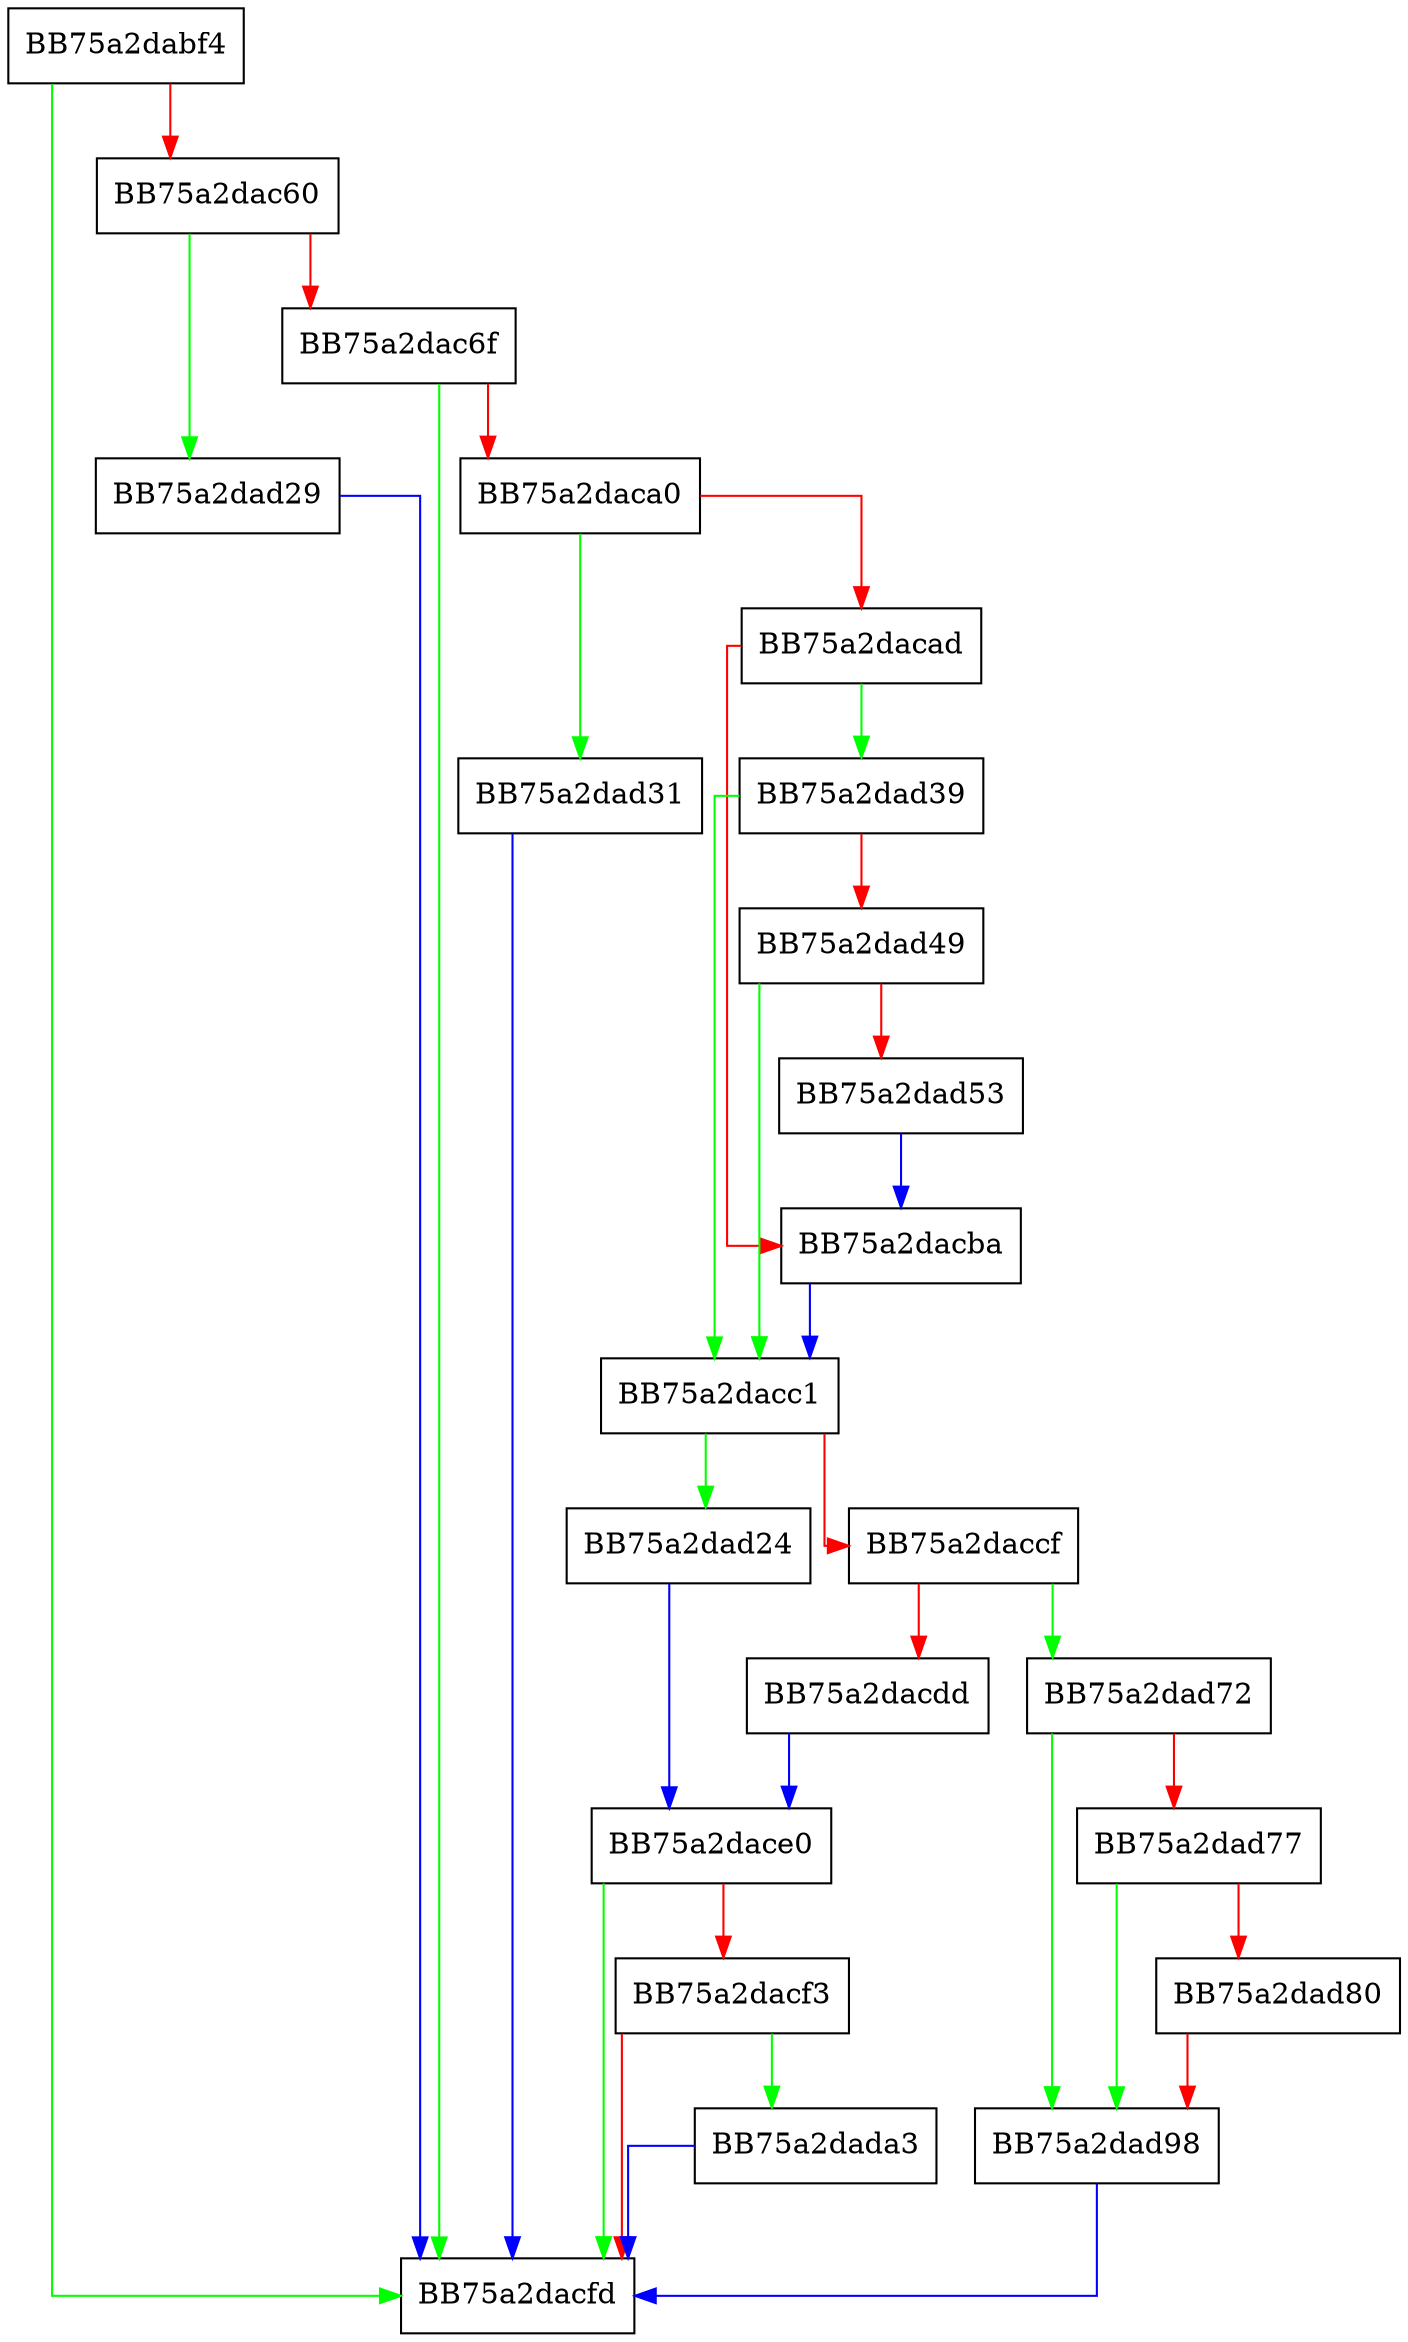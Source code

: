 digraph LooksLikePEFile {
  node [shape="box"];
  graph [splines=ortho];
  BB75a2dabf4 -> BB75a2dacfd [color="green"];
  BB75a2dabf4 -> BB75a2dac60 [color="red"];
  BB75a2dac60 -> BB75a2dad29 [color="green"];
  BB75a2dac60 -> BB75a2dac6f [color="red"];
  BB75a2dac6f -> BB75a2dacfd [color="green"];
  BB75a2dac6f -> BB75a2daca0 [color="red"];
  BB75a2daca0 -> BB75a2dad31 [color="green"];
  BB75a2daca0 -> BB75a2dacad [color="red"];
  BB75a2dacad -> BB75a2dad39 [color="green"];
  BB75a2dacad -> BB75a2dacba [color="red"];
  BB75a2dacba -> BB75a2dacc1 [color="blue"];
  BB75a2dacc1 -> BB75a2dad24 [color="green"];
  BB75a2dacc1 -> BB75a2daccf [color="red"];
  BB75a2daccf -> BB75a2dad72 [color="green"];
  BB75a2daccf -> BB75a2dacdd [color="red"];
  BB75a2dacdd -> BB75a2dace0 [color="blue"];
  BB75a2dace0 -> BB75a2dacfd [color="green"];
  BB75a2dace0 -> BB75a2dacf3 [color="red"];
  BB75a2dacf3 -> BB75a2dada3 [color="green"];
  BB75a2dacf3 -> BB75a2dacfd [color="red"];
  BB75a2dad24 -> BB75a2dace0 [color="blue"];
  BB75a2dad29 -> BB75a2dacfd [color="blue"];
  BB75a2dad31 -> BB75a2dacfd [color="blue"];
  BB75a2dad39 -> BB75a2dacc1 [color="green"];
  BB75a2dad39 -> BB75a2dad49 [color="red"];
  BB75a2dad49 -> BB75a2dacc1 [color="green"];
  BB75a2dad49 -> BB75a2dad53 [color="red"];
  BB75a2dad53 -> BB75a2dacba [color="blue"];
  BB75a2dad72 -> BB75a2dad98 [color="green"];
  BB75a2dad72 -> BB75a2dad77 [color="red"];
  BB75a2dad77 -> BB75a2dad98 [color="green"];
  BB75a2dad77 -> BB75a2dad80 [color="red"];
  BB75a2dad80 -> BB75a2dad98 [color="red"];
  BB75a2dad98 -> BB75a2dacfd [color="blue"];
  BB75a2dada3 -> BB75a2dacfd [color="blue"];
}